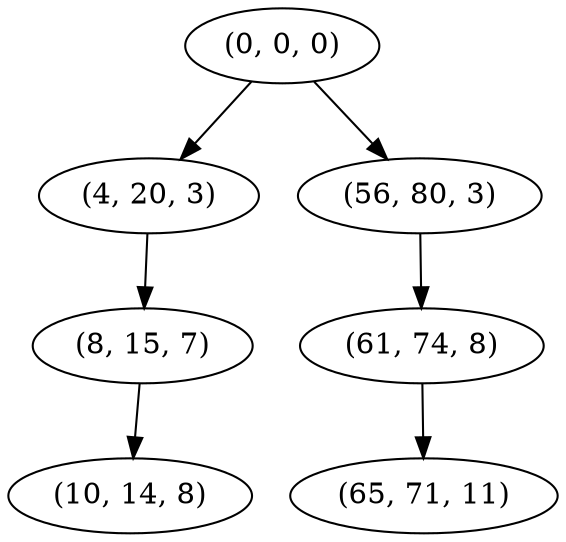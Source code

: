 digraph tree {
    "(0, 0, 0)";
    "(4, 20, 3)";
    "(8, 15, 7)";
    "(10, 14, 8)";
    "(56, 80, 3)";
    "(61, 74, 8)";
    "(65, 71, 11)";
    "(0, 0, 0)" -> "(4, 20, 3)";
    "(0, 0, 0)" -> "(56, 80, 3)";
    "(4, 20, 3)" -> "(8, 15, 7)";
    "(8, 15, 7)" -> "(10, 14, 8)";
    "(56, 80, 3)" -> "(61, 74, 8)";
    "(61, 74, 8)" -> "(65, 71, 11)";
}
